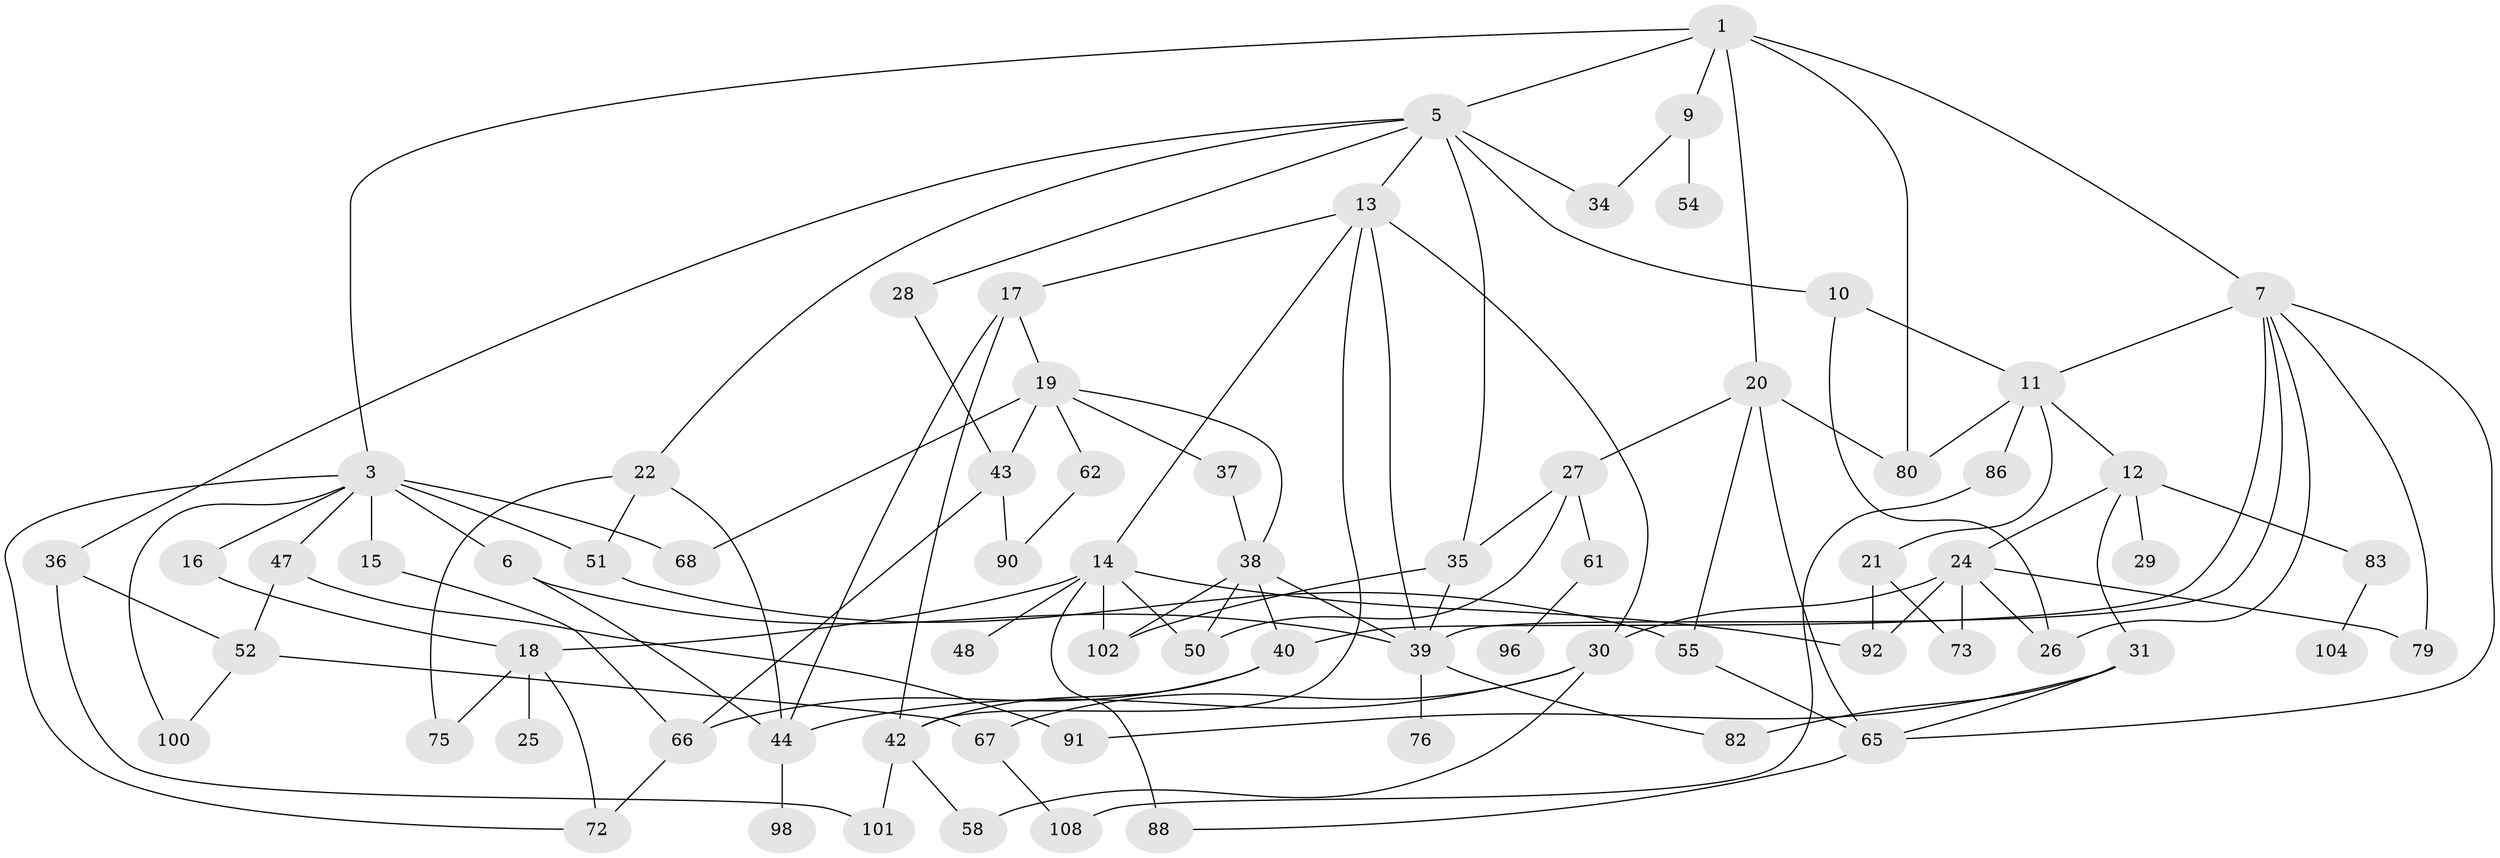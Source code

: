 // Generated by graph-tools (version 1.1) at 2025/51/02/27/25 19:51:37]
// undirected, 71 vertices, 120 edges
graph export_dot {
graph [start="1"]
  node [color=gray90,style=filled];
  1 [super="+2"];
  3 [super="+4"];
  5 [super="+8"];
  6 [super="+60"];
  7 [super="+97"];
  9 [super="+49"];
  10;
  11 [super="+89"];
  12;
  13 [super="+99"];
  14 [super="+33"];
  15;
  16;
  17 [super="+32"];
  18 [super="+41"];
  19 [super="+23"];
  20 [super="+46"];
  21 [super="+69"];
  22;
  24 [super="+59"];
  25;
  26;
  27 [super="+105"];
  28 [super="+78"];
  29 [super="+63"];
  30 [super="+45"];
  31 [super="+87"];
  34 [super="+77"];
  35;
  36;
  37;
  38 [super="+56"];
  39 [super="+71"];
  40 [super="+53"];
  42 [super="+57"];
  43;
  44 [super="+106"];
  47 [super="+107"];
  48;
  50 [super="+74"];
  51 [super="+64"];
  52 [super="+81"];
  54;
  55;
  58;
  61;
  62;
  65 [super="+95"];
  66 [super="+70"];
  67 [super="+93"];
  68;
  72;
  73;
  75 [super="+94"];
  76;
  79;
  80;
  82 [super="+84"];
  83 [super="+85"];
  86;
  88;
  90;
  91;
  92;
  96;
  98;
  100;
  101 [super="+103"];
  102;
  104;
  108;
  1 -- 5;
  1 -- 9;
  1 -- 20;
  1 -- 80;
  1 -- 3;
  1 -- 7;
  3 -- 6;
  3 -- 51;
  3 -- 72;
  3 -- 16;
  3 -- 100;
  3 -- 68;
  3 -- 15;
  3 -- 47;
  5 -- 22;
  5 -- 34;
  5 -- 36;
  5 -- 35;
  5 -- 10;
  5 -- 28;
  5 -- 13;
  6 -- 39;
  6 -- 44;
  7 -- 40;
  7 -- 26;
  7 -- 65;
  7 -- 39;
  7 -- 11;
  7 -- 79;
  9 -- 34;
  9 -- 54;
  10 -- 11;
  10 -- 26;
  11 -- 12;
  11 -- 21;
  11 -- 86;
  11 -- 80;
  12 -- 24;
  12 -- 29;
  12 -- 31;
  12 -- 83;
  13 -- 14;
  13 -- 17;
  13 -- 42;
  13 -- 30;
  13 -- 39;
  14 -- 50;
  14 -- 88;
  14 -- 18;
  14 -- 48;
  14 -- 102;
  14 -- 92;
  15 -- 66;
  16 -- 18;
  17 -- 19;
  17 -- 42;
  17 -- 44;
  18 -- 25;
  18 -- 72;
  18 -- 75;
  19 -- 43;
  19 -- 68;
  19 -- 37;
  19 -- 38;
  19 -- 62;
  20 -- 27;
  20 -- 80;
  20 -- 65;
  20 -- 55;
  21 -- 92;
  21 -- 73;
  22 -- 44;
  22 -- 75;
  22 -- 51;
  24 -- 30;
  24 -- 73;
  24 -- 92;
  24 -- 26;
  24 -- 79;
  27 -- 35;
  27 -- 61;
  27 -- 50;
  28 -- 43;
  30 -- 67;
  30 -- 58;
  30 -- 44;
  31 -- 82 [weight=2];
  31 -- 91;
  31 -- 65;
  35 -- 102;
  35 -- 39;
  36 -- 52;
  36 -- 101;
  37 -- 38;
  38 -- 39;
  38 -- 102;
  38 -- 50;
  38 -- 40;
  39 -- 76;
  39 -- 82;
  40 -- 66;
  40 -- 42;
  42 -- 101;
  42 -- 58;
  43 -- 90;
  43 -- 66;
  44 -- 98;
  47 -- 91;
  47 -- 52;
  51 -- 55;
  52 -- 100;
  52 -- 67;
  55 -- 65;
  61 -- 96;
  62 -- 90;
  65 -- 88;
  66 -- 72;
  67 -- 108;
  83 -- 104;
  86 -- 108;
}
